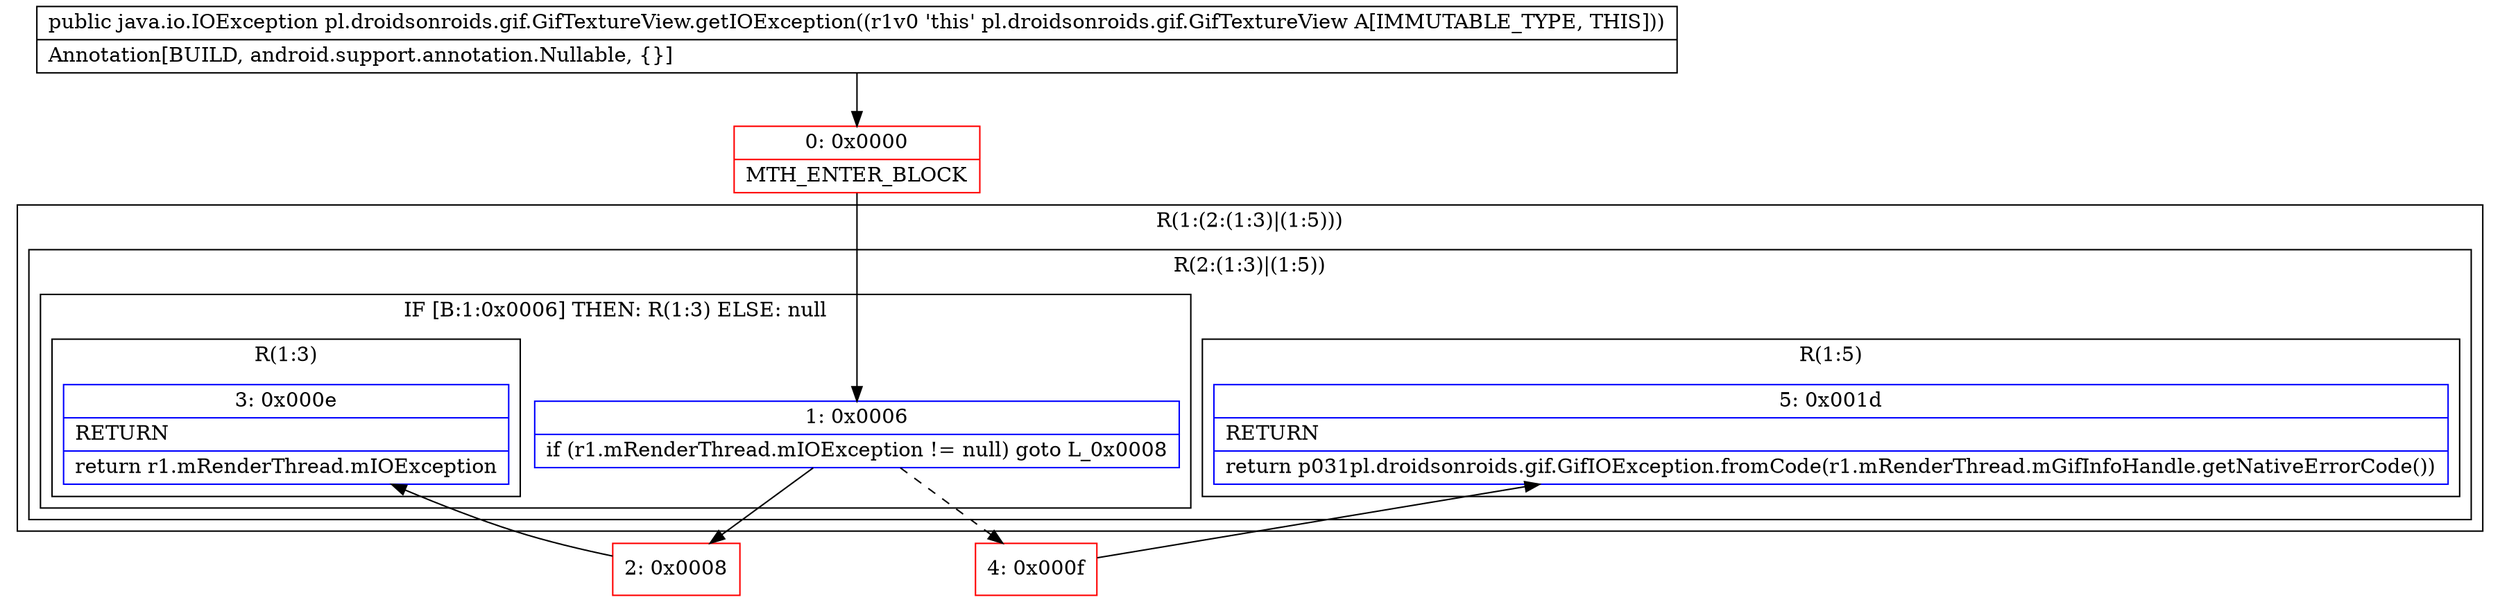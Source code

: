 digraph "CFG forpl.droidsonroids.gif.GifTextureView.getIOException()Ljava\/io\/IOException;" {
subgraph cluster_Region_979142292 {
label = "R(1:(2:(1:3)|(1:5)))";
node [shape=record,color=blue];
subgraph cluster_Region_1002775646 {
label = "R(2:(1:3)|(1:5))";
node [shape=record,color=blue];
subgraph cluster_IfRegion_487515747 {
label = "IF [B:1:0x0006] THEN: R(1:3) ELSE: null";
node [shape=record,color=blue];
Node_1 [shape=record,label="{1\:\ 0x0006|if (r1.mRenderThread.mIOException != null) goto L_0x0008\l}"];
subgraph cluster_Region_1689141921 {
label = "R(1:3)";
node [shape=record,color=blue];
Node_3 [shape=record,label="{3\:\ 0x000e|RETURN\l|return r1.mRenderThread.mIOException\l}"];
}
}
subgraph cluster_Region_974655622 {
label = "R(1:5)";
node [shape=record,color=blue];
Node_5 [shape=record,label="{5\:\ 0x001d|RETURN\l|return p031pl.droidsonroids.gif.GifIOException.fromCode(r1.mRenderThread.mGifInfoHandle.getNativeErrorCode())\l}"];
}
}
}
Node_0 [shape=record,color=red,label="{0\:\ 0x0000|MTH_ENTER_BLOCK\l}"];
Node_2 [shape=record,color=red,label="{2\:\ 0x0008}"];
Node_4 [shape=record,color=red,label="{4\:\ 0x000f}"];
MethodNode[shape=record,label="{public java.io.IOException pl.droidsonroids.gif.GifTextureView.getIOException((r1v0 'this' pl.droidsonroids.gif.GifTextureView A[IMMUTABLE_TYPE, THIS]))  | Annotation[BUILD, android.support.annotation.Nullable, \{\}]\l}"];
MethodNode -> Node_0;
Node_1 -> Node_2;
Node_1 -> Node_4[style=dashed];
Node_0 -> Node_1;
Node_2 -> Node_3;
Node_4 -> Node_5;
}

